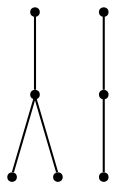 graph {
  node [shape=point,comment="{\"directed\":false,\"doi\":\"10.1007/978-3-031-49272-3_4\",\"figure\":\"7 (1)\"}"]

  v0 [pos="1315.9304782550532,1856.8550307737078"]
  v1 [pos="1432.6157334380475,1973.5388559018381"]
  v2 [pos="1282.5918339170546,1623.4863313214132"]
  v3 [pos="1132.567934396062,1973.5388559018381"]
  v4 [pos="1399.2770891000494,1873.5241486491548"]
  v5 [pos="1224.2492063255575,1906.8623844000492"]
  v6 [pos="1249.2531895790564,1856.8550307737078"]

  v0 -- v2 [id="-1",pos="1315.9304782550532,1856.8550307737078 1315.930510049262,1990.2079737772854 1399.2771208942581,2056.884445279074 1474.2890706547544,2023.5462095281796 1549.3010204152508,1990.2079737772854 1615.9783090912474,1856.8550307737075 1282.5918339170546,1623.4863313214132"]
  v2 -- v5 [id="-5",pos="1282.5918339170546,1623.4863313214132 965.874744500279,1856.8550307737075 1032.552033176276,1977.7061353707 1096.3454599328372,2006.8770916527326 1160.134817030666,2036.048047934765 1221.0404393858948,1973.5388559018381 1224.2492063255575,1906.8623844000492"]
  v2 -- v6 [id="-6",pos="1282.5918339170546,1623.4863313214132 949.2054223312799,1856.8550307737075 1015.8827110072766,1990.2079737772854 1090.894660767773,2023.5462095281796 1165.9066105282693,2056.884445279074 1249.2532213732652,1990.2079737772854 1249.2531895790564,1856.8550307737078"]
  v3 -- v4 [id="-7",pos="1132.567934396062,1973.5388559018381 1138.12305036036,1895.7482826134656 1227.0288150341773,1862.4100468625713 1399.2770891000494,1873.5241486491548"]
  v1 -- v3 [id="-9",pos="1432.6157334380475,1973.5388559018381 1132.567934396062,1973.5388559018381 1132.567934396062,1973.5388559018381 1132.567934396062,1973.5388559018381"]
}